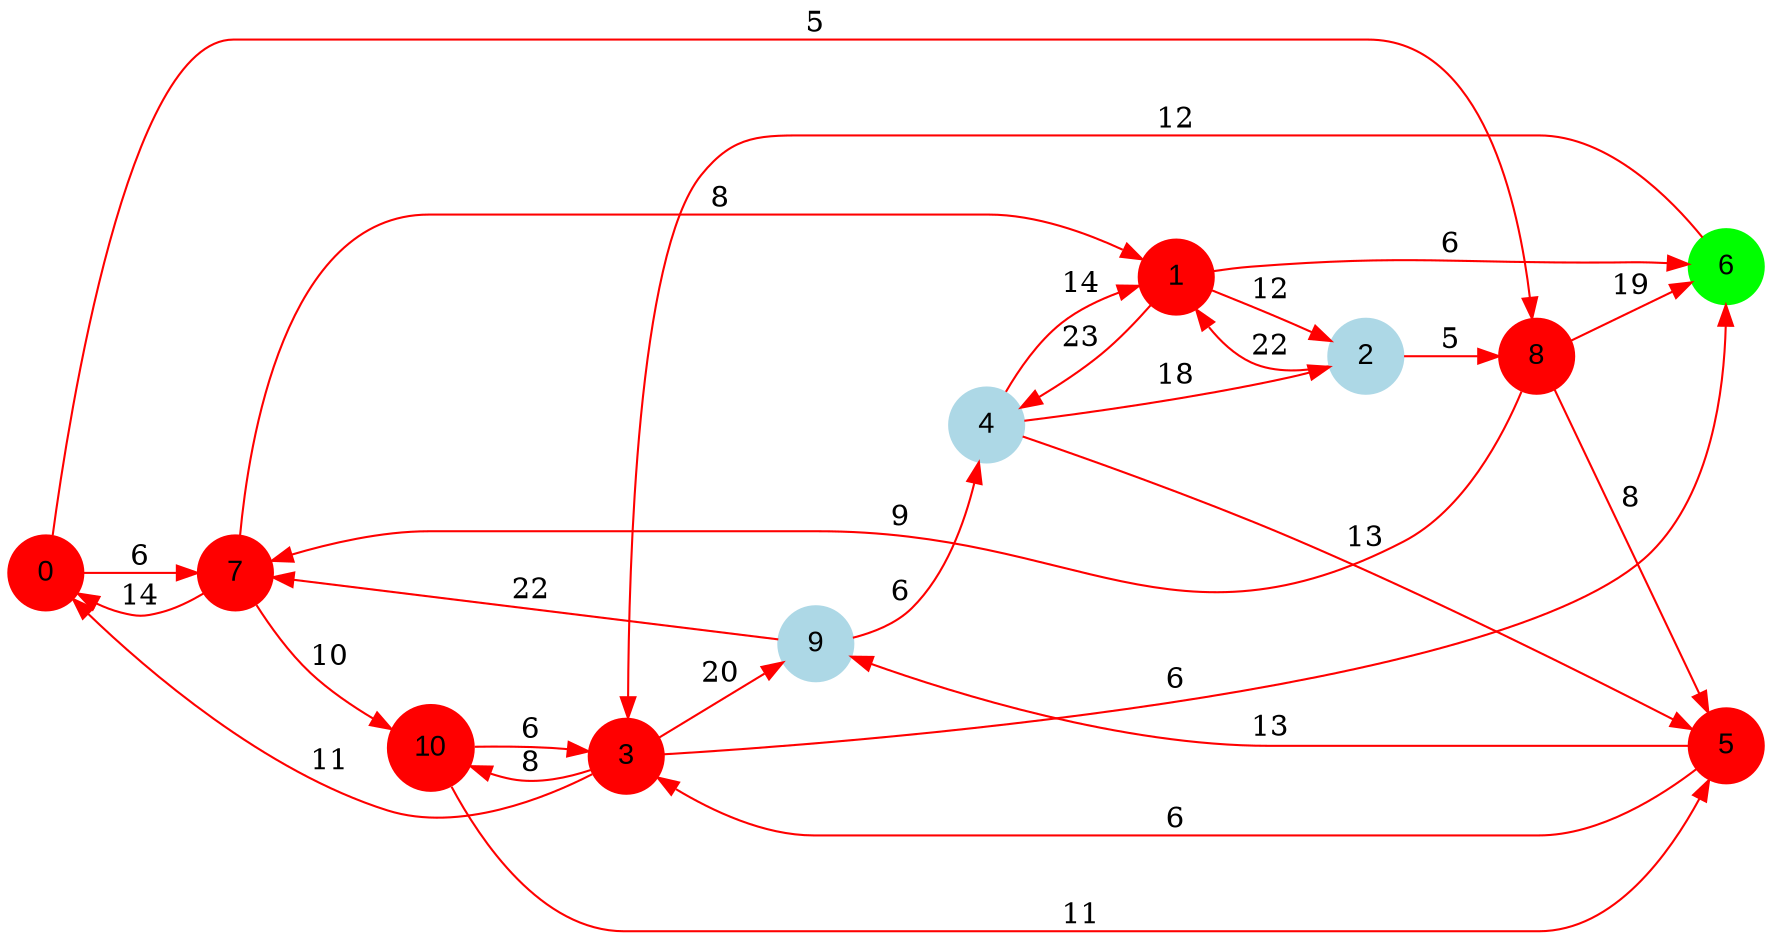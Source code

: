 digraph graphe {
rankdir = LR;
edge [color=red];
0 [fontname="Arial", shape = circle, color=red, style=filled];
1 [fontname="Arial", shape = circle, color=red, style=filled];
2 [fontname="Arial", shape = circle, color=lightblue, style=filled];
3 [fontname="Arial", shape = circle, color=red, style=filled];
4 [fontname="Arial", shape = circle, color=lightblue, style=filled];
5 [fontname="Arial", shape = circle, color=red, style=filled];
6 [fontname="Arial", shape = circle, color=green, style=filled];
7 [fontname="Arial", shape = circle, color=red, style=filled];
8 [fontname="Arial", shape = circle, color=red, style=filled];
9 [fontname="Arial", shape = circle, color=lightblue, style=filled];
10 [fontname="Arial", shape = circle, color=red, style=filled];
	0 -> 7 [label = "6"];
	0 -> 8 [label = "5"];
	1 -> 2 [label = "12"];
	1 -> 4 [label = "23"];
	1 -> 6 [label = "6"];
	2 -> 1 [label = "22"];
	2 -> 8 [label = "5"];
	3 -> 0 [label = "11"];
	3 -> 6 [label = "6"];
	3 -> 9 [label = "20"];
	3 -> 10 [label = "8"];
	4 -> 1 [label = "14"];
	4 -> 2 [label = "18"];
	4 -> 5 [label = "13"];
	5 -> 3 [label = "6"];
	5 -> 9 [label = "13"];
	6 -> 3 [label = "12"];
	7 -> 0 [label = "14"];
	7 -> 1 [label = "8"];
	7 -> 10 [label = "10"];
	8 -> 5 [label = "8"];
	8 -> 6 [label = "19"];
	8 -> 7 [label = "9"];
	9 -> 4 [label = "6"];
	9 -> 7 [label = "22"];
	10 -> 3 [label = "6"];
	10 -> 5 [label = "11"];
}